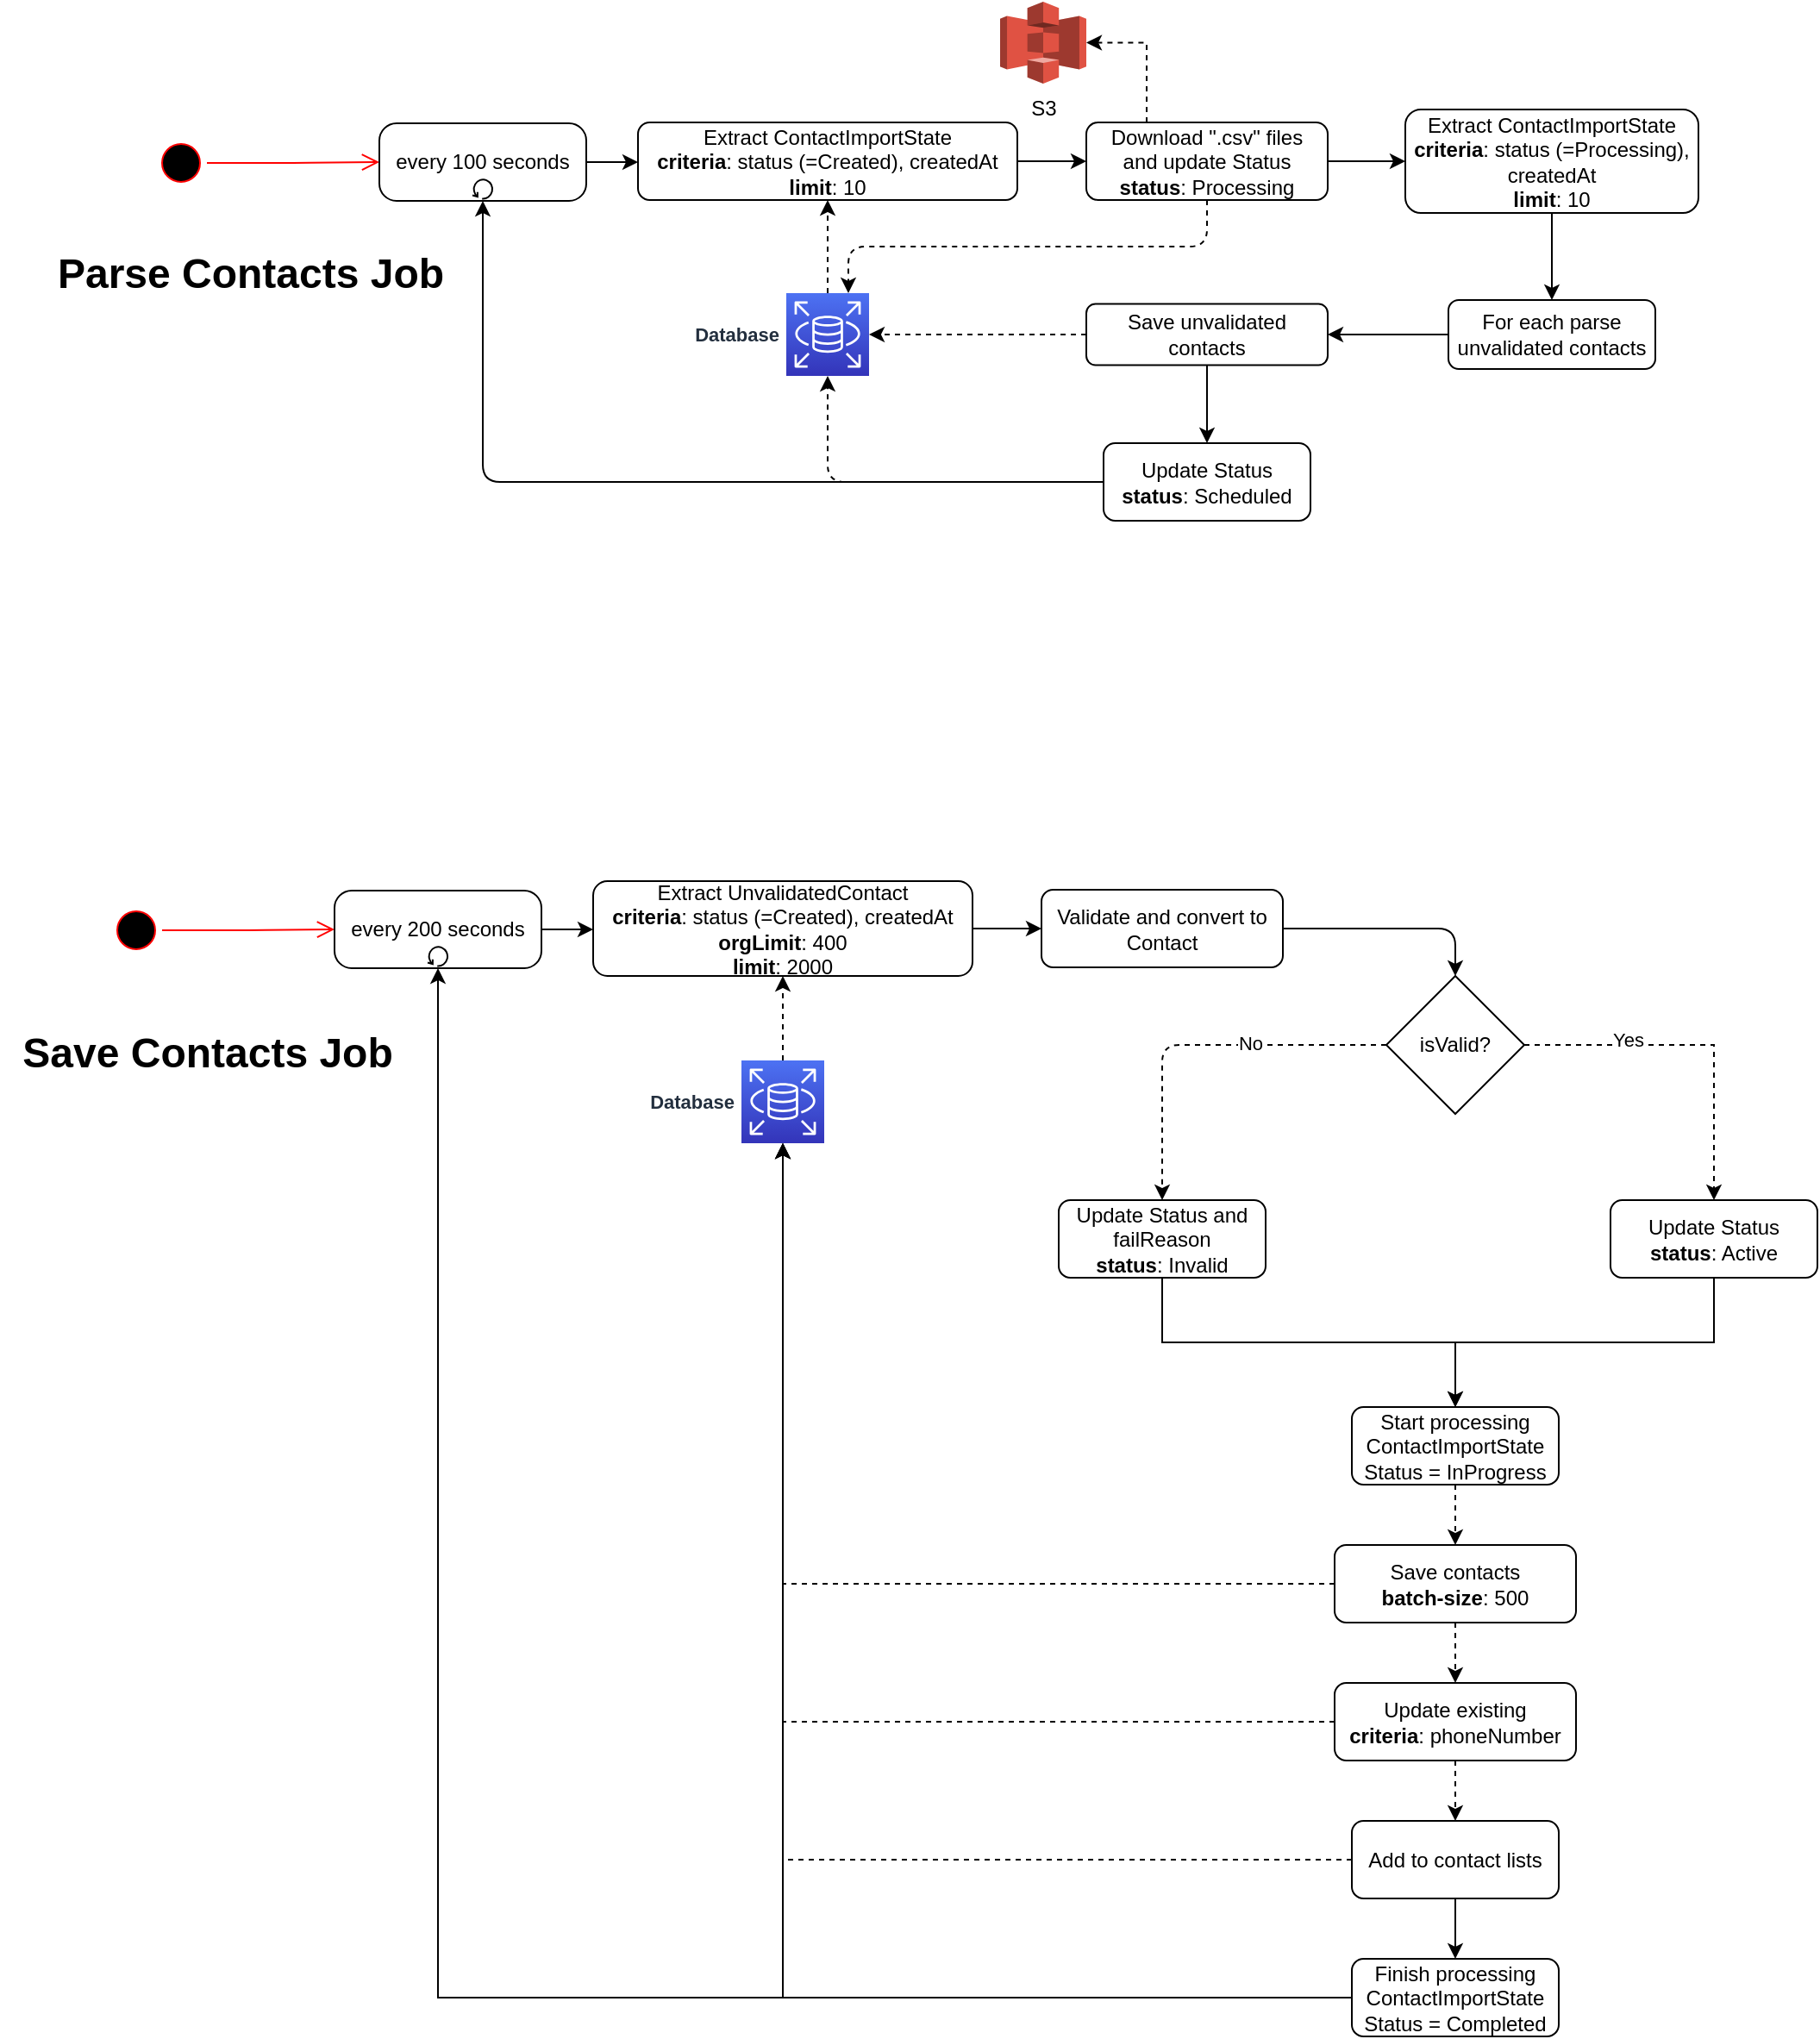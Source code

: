 <mxfile version="20.6.0" type="github">
  <diagram id="VKTRFyKmwZz97WrYO3hO" name="Page-1">
    <mxGraphModel dx="2725" dy="802" grid="1" gridSize="10" guides="1" tooltips="1" connect="1" arrows="1" fold="1" page="1" pageScale="1" pageWidth="1169" pageHeight="827" math="0" shadow="0">
      <root>
        <mxCell id="0" />
        <mxCell id="1" parent="0" />
        <mxCell id="v4iH7APgCb-KjCT9Qs5D-30" value="" style="ellipse;html=1;shape=startState;fillColor=#000000;strokeColor=#ff0000;" parent="1" vertex="1">
          <mxGeometry x="-1030" y="418.5" width="30" height="30" as="geometry" />
        </mxCell>
        <mxCell id="v4iH7APgCb-KjCT9Qs5D-31" value="" style="edgeStyle=orthogonalEdgeStyle;html=1;verticalAlign=bottom;endArrow=open;endSize=8;strokeColor=#ff0000;rounded=1;exitX=1;exitY=0.5;exitDx=0;exitDy=0;entryX=0;entryY=0.5;entryDx=0;entryDy=0;entryPerimeter=0;" parent="1" source="v4iH7APgCb-KjCT9Qs5D-30" target="v4iH7APgCb-KjCT9Qs5D-33" edge="1">
          <mxGeometry relative="1" as="geometry">
            <mxPoint x="-1015" y="508.5" as="targetPoint" />
          </mxGeometry>
        </mxCell>
        <mxCell id="v4iH7APgCb-KjCT9Qs5D-32" style="edgeStyle=orthogonalEdgeStyle;rounded=1;orthogonalLoop=1;jettySize=auto;html=1;exitX=1;exitY=0.5;exitDx=0;exitDy=0;exitPerimeter=0;entryX=0;entryY=0.5;entryDx=0;entryDy=0;startArrow=none;startFill=0;" parent="1" source="v4iH7APgCb-KjCT9Qs5D-33" target="v4iH7APgCb-KjCT9Qs5D-36" edge="1">
          <mxGeometry relative="1" as="geometry" />
        </mxCell>
        <mxCell id="v4iH7APgCb-KjCT9Qs5D-33" value="every 100 seconds" style="points=[[0.25,0,0],[0.5,0,0],[0.75,0,0],[1,0.25,0],[1,0.5,0],[1,0.75,0],[0.75,1,0],[0.5,1,0],[0.25,1,0],[0,0.75,0],[0,0.5,0],[0,0.25,0]];shape=mxgraph.bpmn.task;whiteSpace=wrap;rectStyle=rounded;size=10;taskMarker=abstract;isLoopStandard=1;" parent="1" vertex="1">
          <mxGeometry x="-900" y="410.5" width="120" height="45" as="geometry" />
        </mxCell>
        <mxCell id="v4iH7APgCb-KjCT9Qs5D-34" style="edgeStyle=orthogonalEdgeStyle;rounded=1;orthogonalLoop=1;jettySize=auto;html=1;exitX=1;exitY=0.5;exitDx=0;exitDy=0;entryX=0;entryY=0.5;entryDx=0;entryDy=0;startArrow=none;startFill=0;" parent="1" source="v4iH7APgCb-KjCT9Qs5D-36" target="v4iH7APgCb-KjCT9Qs5D-41" edge="1">
          <mxGeometry relative="1" as="geometry" />
        </mxCell>
        <mxCell id="v4iH7APgCb-KjCT9Qs5D-35" style="edgeStyle=orthogonalEdgeStyle;rounded=1;orthogonalLoop=1;jettySize=auto;html=1;startArrow=none;startFill=0;dashed=1;entryX=0.5;entryY=1;entryDx=0;entryDy=0;exitX=0.5;exitY=0;exitDx=0;exitDy=0;exitPerimeter=0;" parent="1" source="v4iH7APgCb-KjCT9Qs5D-56" target="v4iH7APgCb-KjCT9Qs5D-36" edge="1">
          <mxGeometry relative="1" as="geometry" />
        </mxCell>
        <mxCell id="v4iH7APgCb-KjCT9Qs5D-36" value="Extract ContactImportState&lt;br&gt;&lt;b&gt;criteria&lt;/b&gt;: status (=Created), createdAt&lt;br&gt;&lt;b&gt;limit&lt;/b&gt;: 10" style="rounded=1;whiteSpace=wrap;html=1;" parent="1" vertex="1">
          <mxGeometry x="-750" y="410" width="220" height="45" as="geometry" />
        </mxCell>
        <mxCell id="v4iH7APgCb-KjCT9Qs5D-37" style="edgeStyle=orthogonalEdgeStyle;rounded=1;orthogonalLoop=1;jettySize=auto;html=1;exitX=0.5;exitY=1;exitDx=0;exitDy=0;entryX=0.5;entryY=0;entryDx=0;entryDy=0;labelBackgroundColor=none;fontSize=18;fontColor=#FF2D0D;startArrow=none;startFill=0;" parent="1" source="v4iH7APgCb-KjCT9Qs5D-38" target="v4iH7APgCb-KjCT9Qs5D-48" edge="1">
          <mxGeometry relative="1" as="geometry" />
        </mxCell>
        <mxCell id="v4iH7APgCb-KjCT9Qs5D-38" value="Extract ContactImportState&lt;br&gt;&lt;b&gt;criteria&lt;/b&gt;: status (=Processing), createdAt&lt;br&gt;&lt;b&gt;limit&lt;/b&gt;: 10" style="rounded=1;whiteSpace=wrap;html=1;" parent="1" vertex="1">
          <mxGeometry x="-305" y="402.5" width="170" height="60" as="geometry" />
        </mxCell>
        <mxCell id="v4iH7APgCb-KjCT9Qs5D-39" style="edgeStyle=orthogonalEdgeStyle;rounded=1;orthogonalLoop=1;jettySize=auto;html=1;exitX=0.5;exitY=1;exitDx=0;exitDy=0;startArrow=none;startFill=0;dashed=1;entryX=0.75;entryY=0;entryDx=0;entryDy=0;entryPerimeter=0;" parent="1" source="v4iH7APgCb-KjCT9Qs5D-41" target="v4iH7APgCb-KjCT9Qs5D-56" edge="1">
          <mxGeometry relative="1" as="geometry" />
        </mxCell>
        <mxCell id="v4iH7APgCb-KjCT9Qs5D-40" style="edgeStyle=orthogonalEdgeStyle;rounded=1;orthogonalLoop=1;jettySize=auto;html=1;exitX=1;exitY=0.5;exitDx=0;exitDy=0;entryX=0;entryY=0.5;entryDx=0;entryDy=0;startArrow=none;startFill=0;" parent="1" source="v4iH7APgCb-KjCT9Qs5D-41" target="v4iH7APgCb-KjCT9Qs5D-38" edge="1">
          <mxGeometry relative="1" as="geometry" />
        </mxCell>
        <mxCell id="v4iH7APgCb-KjCT9Qs5D-85" style="edgeStyle=orthogonalEdgeStyle;rounded=0;orthogonalLoop=1;jettySize=auto;html=1;exitX=0.25;exitY=0;exitDx=0;exitDy=0;entryX=1;entryY=0.5;entryDx=0;entryDy=0;entryPerimeter=0;dashed=1;" parent="1" source="v4iH7APgCb-KjCT9Qs5D-41" target="v4iH7APgCb-KjCT9Qs5D-84" edge="1">
          <mxGeometry relative="1" as="geometry" />
        </mxCell>
        <mxCell id="v4iH7APgCb-KjCT9Qs5D-41" value="Download &quot;.csv&quot; files&lt;br&gt;and update Status&lt;br&gt;&lt;b&gt;status&lt;/b&gt;: Processing" style="rounded=1;whiteSpace=wrap;html=1;" parent="1" vertex="1">
          <mxGeometry x="-490" y="410" width="140" height="45" as="geometry" />
        </mxCell>
        <mxCell id="v4iH7APgCb-KjCT9Qs5D-46" value="Update Status&lt;br&gt;&lt;b&gt;status&lt;/b&gt;: Scheduled" style="rounded=1;whiteSpace=wrap;html=1;" parent="1" vertex="1">
          <mxGeometry x="-480" y="596" width="120" height="45" as="geometry" />
        </mxCell>
        <mxCell id="v4iH7APgCb-KjCT9Qs5D-47" style="edgeStyle=orthogonalEdgeStyle;rounded=1;orthogonalLoop=1;jettySize=auto;html=1;exitX=0;exitY=0.5;exitDx=0;exitDy=0;entryX=1;entryY=0.5;entryDx=0;entryDy=0;labelBackgroundColor=none;fontSize=12;fontColor=#FF2D0D;startArrow=none;startFill=0;" parent="1" source="v4iH7APgCb-KjCT9Qs5D-48" target="v4iH7APgCb-KjCT9Qs5D-51" edge="1">
          <mxGeometry relative="1" as="geometry" />
        </mxCell>
        <mxCell id="v4iH7APgCb-KjCT9Qs5D-48" value="For each parse unvalidated contacts" style="rounded=1;whiteSpace=wrap;html=1;labelBackgroundColor=none;fontSize=12;" parent="1" vertex="1">
          <mxGeometry x="-280" y="513" width="120" height="40" as="geometry" />
        </mxCell>
        <mxCell id="v4iH7APgCb-KjCT9Qs5D-49" style="edgeStyle=orthogonalEdgeStyle;rounded=1;orthogonalLoop=1;jettySize=auto;html=1;exitX=0;exitY=0.5;exitDx=0;exitDy=0;labelBackgroundColor=none;fontSize=12;fontColor=#FF2D0D;startArrow=none;startFill=0;dashed=1;entryX=1;entryY=0.5;entryDx=0;entryDy=0;entryPerimeter=0;" parent="1" source="v4iH7APgCb-KjCT9Qs5D-51" target="v4iH7APgCb-KjCT9Qs5D-56" edge="1">
          <mxGeometry relative="1" as="geometry">
            <mxPoint x="-616" y="533.1" as="targetPoint" />
          </mxGeometry>
        </mxCell>
        <mxCell id="v4iH7APgCb-KjCT9Qs5D-50" style="edgeStyle=orthogonalEdgeStyle;rounded=1;orthogonalLoop=1;jettySize=auto;html=1;exitX=0.5;exitY=1;exitDx=0;exitDy=0;labelBackgroundColor=none;fontSize=12;fontColor=#FF2D0D;startArrow=none;startFill=0;" parent="1" source="v4iH7APgCb-KjCT9Qs5D-51" target="v4iH7APgCb-KjCT9Qs5D-46" edge="1">
          <mxGeometry relative="1" as="geometry" />
        </mxCell>
        <mxCell id="v4iH7APgCb-KjCT9Qs5D-51" value="Save unvalidated contacts" style="rounded=1;whiteSpace=wrap;html=1;labelBackgroundColor=none;fontSize=12;" parent="1" vertex="1">
          <mxGeometry x="-490" y="515.25" width="140" height="35.5" as="geometry" />
        </mxCell>
        <mxCell id="v4iH7APgCb-KjCT9Qs5D-52" style="edgeStyle=orthogonalEdgeStyle;rounded=1;orthogonalLoop=1;jettySize=auto;html=1;exitX=0;exitY=0.5;exitDx=0;exitDy=0;entryX=0.5;entryY=1;entryDx=0;entryDy=0;entryPerimeter=0;labelBackgroundColor=none;fontSize=12;fontColor=#FF2908;startArrow=none;startFill=0;" parent="1" source="v4iH7APgCb-KjCT9Qs5D-46" target="v4iH7APgCb-KjCT9Qs5D-33" edge="1">
          <mxGeometry relative="1" as="geometry">
            <mxPoint x="-697.5" y="618.5" as="sourcePoint" />
          </mxGeometry>
        </mxCell>
        <mxCell id="v4iH7APgCb-KjCT9Qs5D-53" style="edgeStyle=orthogonalEdgeStyle;rounded=1;orthogonalLoop=1;jettySize=auto;html=1;exitX=0;exitY=0.5;exitDx=0;exitDy=0;labelBackgroundColor=none;fontSize=12;fontColor=#FF2908;startArrow=none;startFill=0;dashed=1;entryX=0.5;entryY=1;entryDx=0;entryDy=0;entryPerimeter=0;" parent="1" source="v4iH7APgCb-KjCT9Qs5D-46" target="v4iH7APgCb-KjCT9Qs5D-56" edge="1">
          <mxGeometry relative="1" as="geometry">
            <mxPoint x="-640" y="596" as="sourcePoint" />
          </mxGeometry>
        </mxCell>
        <mxCell id="v4iH7APgCb-KjCT9Qs5D-56" value="Database" style="sketch=0;points=[[0,0,0],[0.25,0,0],[0.5,0,0],[0.75,0,0],[1,0,0],[0,1,0],[0.25,1,0],[0.5,1,0],[0.75,1,0],[1,1,0],[0,0.25,0],[0,0.5,0],[0,0.75,0],[1,0.25,0],[1,0.5,0],[1,0.75,0]];outlineConnect=0;fontColor=#232F3E;gradientColor=#4D72F3;gradientDirection=north;fillColor=#3334B9;strokeColor=#ffffff;dashed=0;verticalLabelPosition=middle;verticalAlign=middle;align=right;html=1;fontSize=11;fontStyle=1;aspect=fixed;shape=mxgraph.aws4.resourceIcon;resIcon=mxgraph.aws4.rds;labelBackgroundColor=none;labelBorderColor=none;fontFamily=Helvetica;labelPosition=left;spacing=5;" parent="1" vertex="1">
          <mxGeometry x="-664" y="509" width="48" height="48" as="geometry" />
        </mxCell>
        <mxCell id="v4iH7APgCb-KjCT9Qs5D-84" value="S3" style="outlineConnect=0;dashed=0;verticalLabelPosition=bottom;verticalAlign=top;align=center;html=1;shape=mxgraph.aws3.s3;fillColor=#E05243;gradientColor=none;" parent="1" vertex="1">
          <mxGeometry x="-540" y="340" width="50" height="47.5" as="geometry" />
        </mxCell>
        <mxCell id="v4iH7APgCb-KjCT9Qs5D-86" value="" style="ellipse;html=1;shape=startState;fillColor=#000000;strokeColor=#ff0000;" parent="1" vertex="1">
          <mxGeometry x="-1056" y="863.5" width="30" height="30" as="geometry" />
        </mxCell>
        <mxCell id="v4iH7APgCb-KjCT9Qs5D-87" value="" style="edgeStyle=orthogonalEdgeStyle;html=1;verticalAlign=bottom;endArrow=open;endSize=8;strokeColor=#ff0000;rounded=1;exitX=1;exitY=0.5;exitDx=0;exitDy=0;entryX=0;entryY=0.5;entryDx=0;entryDy=0;entryPerimeter=0;" parent="1" source="v4iH7APgCb-KjCT9Qs5D-86" target="v4iH7APgCb-KjCT9Qs5D-89" edge="1">
          <mxGeometry relative="1" as="geometry">
            <mxPoint x="-1041" y="953.5" as="targetPoint" />
          </mxGeometry>
        </mxCell>
        <mxCell id="v4iH7APgCb-KjCT9Qs5D-88" style="edgeStyle=orthogonalEdgeStyle;rounded=1;orthogonalLoop=1;jettySize=auto;html=1;exitX=1;exitY=0.5;exitDx=0;exitDy=0;exitPerimeter=0;entryX=0;entryY=0.5;entryDx=0;entryDy=0;startArrow=none;startFill=0;" parent="1" source="v4iH7APgCb-KjCT9Qs5D-89" target="v4iH7APgCb-KjCT9Qs5D-92" edge="1">
          <mxGeometry relative="1" as="geometry" />
        </mxCell>
        <mxCell id="v4iH7APgCb-KjCT9Qs5D-89" value="every 200 seconds" style="points=[[0.25,0,0],[0.5,0,0],[0.75,0,0],[1,0.25,0],[1,0.5,0],[1,0.75,0],[0.75,1,0],[0.5,1,0],[0.25,1,0],[0,0.75,0],[0,0.5,0],[0,0.25,0]];shape=mxgraph.bpmn.task;whiteSpace=wrap;rectStyle=rounded;size=10;taskMarker=abstract;isLoopStandard=1;" parent="1" vertex="1">
          <mxGeometry x="-926" y="855.5" width="120" height="45" as="geometry" />
        </mxCell>
        <mxCell id="v4iH7APgCb-KjCT9Qs5D-90" style="edgeStyle=orthogonalEdgeStyle;rounded=1;orthogonalLoop=1;jettySize=auto;html=1;exitX=1;exitY=0.5;exitDx=0;exitDy=0;entryX=0;entryY=0.5;entryDx=0;entryDy=0;startArrow=none;startFill=0;" parent="1" source="v4iH7APgCb-KjCT9Qs5D-92" target="v4iH7APgCb-KjCT9Qs5D-98" edge="1">
          <mxGeometry relative="1" as="geometry" />
        </mxCell>
        <mxCell id="v4iH7APgCb-KjCT9Qs5D-91" style="edgeStyle=orthogonalEdgeStyle;rounded=1;orthogonalLoop=1;jettySize=auto;html=1;startArrow=none;startFill=0;dashed=1;entryX=0.5;entryY=1;entryDx=0;entryDy=0;exitX=0.5;exitY=0;exitDx=0;exitDy=0;exitPerimeter=0;" parent="1" source="v4iH7APgCb-KjCT9Qs5D-107" target="v4iH7APgCb-KjCT9Qs5D-92" edge="1">
          <mxGeometry relative="1" as="geometry" />
        </mxCell>
        <mxCell id="v4iH7APgCb-KjCT9Qs5D-92" value="Extract UnvalidatedContact&lt;br&gt;&lt;b&gt;criteria&lt;/b&gt;: status (=Created), createdAt&lt;br&gt;&lt;b&gt;orgLimit&lt;/b&gt;: 400&lt;br&gt;&lt;b&gt;limit&lt;/b&gt;: 2000" style="rounded=1;whiteSpace=wrap;html=1;" parent="1" vertex="1">
          <mxGeometry x="-776" y="850" width="220" height="55" as="geometry" />
        </mxCell>
        <mxCell id="v4iH7APgCb-KjCT9Qs5D-96" style="edgeStyle=orthogonalEdgeStyle;rounded=1;orthogonalLoop=1;jettySize=auto;html=1;exitX=1;exitY=0.5;exitDx=0;exitDy=0;entryX=0.5;entryY=0;entryDx=0;entryDy=0;startArrow=none;startFill=0;" parent="1" source="v4iH7APgCb-KjCT9Qs5D-98" target="v4iH7APgCb-KjCT9Qs5D-109" edge="1">
          <mxGeometry relative="1" as="geometry">
            <mxPoint x="-331" y="877.5" as="targetPoint" />
            <Array as="points">
              <mxPoint x="-276" y="878" />
            </Array>
          </mxGeometry>
        </mxCell>
        <mxCell id="v4iH7APgCb-KjCT9Qs5D-98" value="Validate and convert to Contact" style="rounded=1;whiteSpace=wrap;html=1;" parent="1" vertex="1">
          <mxGeometry x="-516" y="855" width="140" height="45" as="geometry" />
        </mxCell>
        <mxCell id="v4iH7APgCb-KjCT9Qs5D-118" style="edgeStyle=orthogonalEdgeStyle;rounded=0;orthogonalLoop=1;jettySize=auto;html=1;exitX=0.5;exitY=1;exitDx=0;exitDy=0;" parent="1" source="v4iH7APgCb-KjCT9Qs5D-99" target="v4iH7APgCb-KjCT9Qs5D-117" edge="1">
          <mxGeometry relative="1" as="geometry" />
        </mxCell>
        <mxCell id="v4iH7APgCb-KjCT9Qs5D-99" value="Update Status and failReason&lt;br&gt;&lt;b&gt;status&lt;/b&gt;: Invalid" style="rounded=1;whiteSpace=wrap;html=1;" parent="1" vertex="1">
          <mxGeometry x="-506" y="1035" width="120" height="45" as="geometry" />
        </mxCell>
        <mxCell id="v4iH7APgCb-KjCT9Qs5D-103" style="edgeStyle=orthogonalEdgeStyle;rounded=1;orthogonalLoop=1;jettySize=auto;html=1;exitX=0;exitY=0.5;exitDx=0;exitDy=0;labelBackgroundColor=none;fontSize=12;fontColor=#FF2D0D;startArrow=none;startFill=0;dashed=1;" parent="1" source="v4iH7APgCb-KjCT9Qs5D-109" target="v4iH7APgCb-KjCT9Qs5D-99" edge="1">
          <mxGeometry relative="1" as="geometry">
            <mxPoint x="-446" y="995.75" as="sourcePoint" />
          </mxGeometry>
        </mxCell>
        <mxCell id="v4iH7APgCb-KjCT9Qs5D-111" value="No" style="edgeLabel;html=1;align=center;verticalAlign=middle;resizable=0;points=[];" parent="v4iH7APgCb-KjCT9Qs5D-103" vertex="1" connectable="0">
          <mxGeometry x="-0.283" y="-1" relative="1" as="geometry">
            <mxPoint as="offset" />
          </mxGeometry>
        </mxCell>
        <mxCell id="v4iH7APgCb-KjCT9Qs5D-107" value="Database" style="sketch=0;points=[[0,0,0],[0.25,0,0],[0.5,0,0],[0.75,0,0],[1,0,0],[0,1,0],[0.25,1,0],[0.5,1,0],[0.75,1,0],[1,1,0],[0,0.25,0],[0,0.5,0],[0,0.75,0],[1,0.25,0],[1,0.5,0],[1,0.75,0]];outlineConnect=0;fontColor=#232F3E;gradientColor=#4D72F3;gradientDirection=north;fillColor=#3334B9;strokeColor=#ffffff;dashed=0;verticalLabelPosition=middle;verticalAlign=middle;align=right;html=1;fontSize=11;fontStyle=1;aspect=fixed;shape=mxgraph.aws4.resourceIcon;resIcon=mxgraph.aws4.rds;labelBackgroundColor=none;labelBorderColor=none;fontFamily=Helvetica;labelPosition=left;spacing=5;" parent="1" vertex="1">
          <mxGeometry x="-690" y="954" width="48" height="48" as="geometry" />
        </mxCell>
        <mxCell id="v4iH7APgCb-KjCT9Qs5D-114" style="edgeStyle=orthogonalEdgeStyle;rounded=0;orthogonalLoop=1;jettySize=auto;html=1;exitX=1;exitY=0.5;exitDx=0;exitDy=0;dashed=1;" parent="1" source="v4iH7APgCb-KjCT9Qs5D-109" target="v4iH7APgCb-KjCT9Qs5D-110" edge="1">
          <mxGeometry relative="1" as="geometry" />
        </mxCell>
        <mxCell id="v4iH7APgCb-KjCT9Qs5D-115" value="Yes" style="edgeLabel;html=1;align=center;verticalAlign=middle;resizable=0;points=[];" parent="v4iH7APgCb-KjCT9Qs5D-114" vertex="1" connectable="0">
          <mxGeometry x="-0.399" y="3" relative="1" as="geometry">
            <mxPoint as="offset" />
          </mxGeometry>
        </mxCell>
        <mxCell id="v4iH7APgCb-KjCT9Qs5D-109" value="isValid?" style="rhombus;whiteSpace=wrap;html=1;" parent="1" vertex="1">
          <mxGeometry x="-316" y="905" width="80" height="80" as="geometry" />
        </mxCell>
        <mxCell id="v4iH7APgCb-KjCT9Qs5D-119" style="edgeStyle=orthogonalEdgeStyle;rounded=0;orthogonalLoop=1;jettySize=auto;html=1;exitX=0.5;exitY=1;exitDx=0;exitDy=0;entryX=0.5;entryY=0;entryDx=0;entryDy=0;" parent="1" source="v4iH7APgCb-KjCT9Qs5D-110" target="v4iH7APgCb-KjCT9Qs5D-117" edge="1">
          <mxGeometry relative="1" as="geometry" />
        </mxCell>
        <mxCell id="v4iH7APgCb-KjCT9Qs5D-110" value="Update Status&lt;br&gt;&lt;b&gt;status&lt;/b&gt;: Active" style="rounded=1;whiteSpace=wrap;html=1;" parent="1" vertex="1">
          <mxGeometry x="-186" y="1035" width="120" height="45" as="geometry" />
        </mxCell>
        <mxCell id="v4iH7APgCb-KjCT9Qs5D-122" style="edgeStyle=orthogonalEdgeStyle;rounded=0;orthogonalLoop=1;jettySize=auto;html=1;exitX=0.5;exitY=1;exitDx=0;exitDy=0;entryX=0.5;entryY=0;entryDx=0;entryDy=0;dashed=1;" parent="1" source="v4iH7APgCb-KjCT9Qs5D-117" target="v4iH7APgCb-KjCT9Qs5D-120" edge="1">
          <mxGeometry relative="1" as="geometry" />
        </mxCell>
        <mxCell id="v4iH7APgCb-KjCT9Qs5D-117" value="Start processing&lt;br&gt;ContactImportState&lt;br&gt;Status = InProgress" style="rounded=1;whiteSpace=wrap;html=1;" parent="1" vertex="1">
          <mxGeometry x="-336" y="1155" width="120" height="45" as="geometry" />
        </mxCell>
        <mxCell id="v4iH7APgCb-KjCT9Qs5D-123" style="edgeStyle=orthogonalEdgeStyle;rounded=0;orthogonalLoop=1;jettySize=auto;html=1;exitX=0.5;exitY=1;exitDx=0;exitDy=0;entryX=0.5;entryY=0;entryDx=0;entryDy=0;dashed=1;" parent="1" source="v4iH7APgCb-KjCT9Qs5D-120" target="v4iH7APgCb-KjCT9Qs5D-121" edge="1">
          <mxGeometry relative="1" as="geometry" />
        </mxCell>
        <mxCell id="v4iH7APgCb-KjCT9Qs5D-125" style="edgeStyle=orthogonalEdgeStyle;rounded=0;orthogonalLoop=1;jettySize=auto;html=1;exitX=0;exitY=0.5;exitDx=0;exitDy=0;entryX=0.5;entryY=1;entryDx=0;entryDy=0;entryPerimeter=0;dashed=1;" parent="1" source="v4iH7APgCb-KjCT9Qs5D-120" target="v4iH7APgCb-KjCT9Qs5D-107" edge="1">
          <mxGeometry relative="1" as="geometry" />
        </mxCell>
        <mxCell id="v4iH7APgCb-KjCT9Qs5D-120" value="Save contacts&lt;br&gt;&lt;b&gt;batch-size&lt;/b&gt;: 500" style="rounded=1;whiteSpace=wrap;html=1;" parent="1" vertex="1">
          <mxGeometry x="-346" y="1235" width="140" height="45" as="geometry" />
        </mxCell>
        <mxCell id="v4iH7APgCb-KjCT9Qs5D-126" style="edgeStyle=orthogonalEdgeStyle;rounded=0;orthogonalLoop=1;jettySize=auto;html=1;exitX=0;exitY=0.5;exitDx=0;exitDy=0;entryX=0.5;entryY=1;entryDx=0;entryDy=0;entryPerimeter=0;dashed=1;" parent="1" source="v4iH7APgCb-KjCT9Qs5D-121" target="v4iH7APgCb-KjCT9Qs5D-107" edge="1">
          <mxGeometry relative="1" as="geometry" />
        </mxCell>
        <mxCell id="v4iH7APgCb-KjCT9Qs5D-132" style="edgeStyle=orthogonalEdgeStyle;rounded=0;orthogonalLoop=1;jettySize=auto;html=1;exitX=0.5;exitY=1;exitDx=0;exitDy=0;entryX=0.5;entryY=0;entryDx=0;entryDy=0;dashed=1;" parent="1" source="v4iH7APgCb-KjCT9Qs5D-121" target="v4iH7APgCb-KjCT9Qs5D-130" edge="1">
          <mxGeometry relative="1" as="geometry" />
        </mxCell>
        <mxCell id="v4iH7APgCb-KjCT9Qs5D-121" value="Update existing&lt;br&gt;&lt;b&gt;criteria&lt;/b&gt;: phoneNumber" style="rounded=1;whiteSpace=wrap;html=1;" parent="1" vertex="1">
          <mxGeometry x="-346" y="1315" width="140" height="45" as="geometry" />
        </mxCell>
        <mxCell id="v4iH7APgCb-KjCT9Qs5D-129" style="edgeStyle=orthogonalEdgeStyle;rounded=0;orthogonalLoop=1;jettySize=auto;html=1;exitX=0;exitY=0.5;exitDx=0;exitDy=0;entryX=0.5;entryY=1;entryDx=0;entryDy=0;entryPerimeter=0;" parent="1" source="v4iH7APgCb-KjCT9Qs5D-127" target="v4iH7APgCb-KjCT9Qs5D-107" edge="1">
          <mxGeometry relative="1" as="geometry">
            <Array as="points">
              <mxPoint x="-666" y="1498" />
            </Array>
          </mxGeometry>
        </mxCell>
        <mxCell id="v4iH7APgCb-KjCT9Qs5D-135" style="edgeStyle=orthogonalEdgeStyle;rounded=0;orthogonalLoop=1;jettySize=auto;html=1;exitX=0;exitY=0.5;exitDx=0;exitDy=0;entryX=0.5;entryY=1;entryDx=0;entryDy=0;entryPerimeter=0;" parent="1" source="v4iH7APgCb-KjCT9Qs5D-127" target="v4iH7APgCb-KjCT9Qs5D-89" edge="1">
          <mxGeometry relative="1" as="geometry">
            <Array as="points">
              <mxPoint x="-866" y="1498" />
            </Array>
          </mxGeometry>
        </mxCell>
        <mxCell id="v4iH7APgCb-KjCT9Qs5D-127" value="Finish processing&lt;br&gt;ContactImportState&lt;br&gt;Status = Completed" style="rounded=1;whiteSpace=wrap;html=1;" parent="1" vertex="1">
          <mxGeometry x="-336" y="1475" width="120" height="45" as="geometry" />
        </mxCell>
        <mxCell id="v4iH7APgCb-KjCT9Qs5D-133" style="edgeStyle=orthogonalEdgeStyle;rounded=0;orthogonalLoop=1;jettySize=auto;html=1;exitX=0.5;exitY=1;exitDx=0;exitDy=0;" parent="1" source="v4iH7APgCb-KjCT9Qs5D-130" target="v4iH7APgCb-KjCT9Qs5D-127" edge="1">
          <mxGeometry relative="1" as="geometry" />
        </mxCell>
        <mxCell id="v4iH7APgCb-KjCT9Qs5D-134" style="edgeStyle=orthogonalEdgeStyle;rounded=0;orthogonalLoop=1;jettySize=auto;html=1;exitX=0;exitY=0.5;exitDx=0;exitDy=0;entryX=0.5;entryY=1;entryDx=0;entryDy=0;entryPerimeter=0;dashed=1;" parent="1" source="v4iH7APgCb-KjCT9Qs5D-130" target="v4iH7APgCb-KjCT9Qs5D-107" edge="1">
          <mxGeometry relative="1" as="geometry" />
        </mxCell>
        <mxCell id="v4iH7APgCb-KjCT9Qs5D-130" value="Add to contact lists" style="rounded=1;whiteSpace=wrap;html=1;" parent="1" vertex="1">
          <mxGeometry x="-336" y="1395" width="120" height="45" as="geometry" />
        </mxCell>
        <mxCell id="v4iH7APgCb-KjCT9Qs5D-136" value="&lt;h1&gt;Parse Contacts Job&lt;/h1&gt;" style="text;html=1;align=center;verticalAlign=middle;resizable=0;points=[];autosize=1;strokeColor=none;fillColor=none;" parent="1" vertex="1">
          <mxGeometry x="-1100" y="462.5" width="250" height="70" as="geometry" />
        </mxCell>
        <mxCell id="v4iH7APgCb-KjCT9Qs5D-137" value="&lt;h1&gt;Save Contacts Job&lt;/h1&gt;" style="text;html=1;align=center;verticalAlign=middle;resizable=0;points=[];autosize=1;strokeColor=none;fillColor=none;" parent="1" vertex="1">
          <mxGeometry x="-1120" y="915" width="240" height="70" as="geometry" />
        </mxCell>
      </root>
    </mxGraphModel>
  </diagram>
</mxfile>
